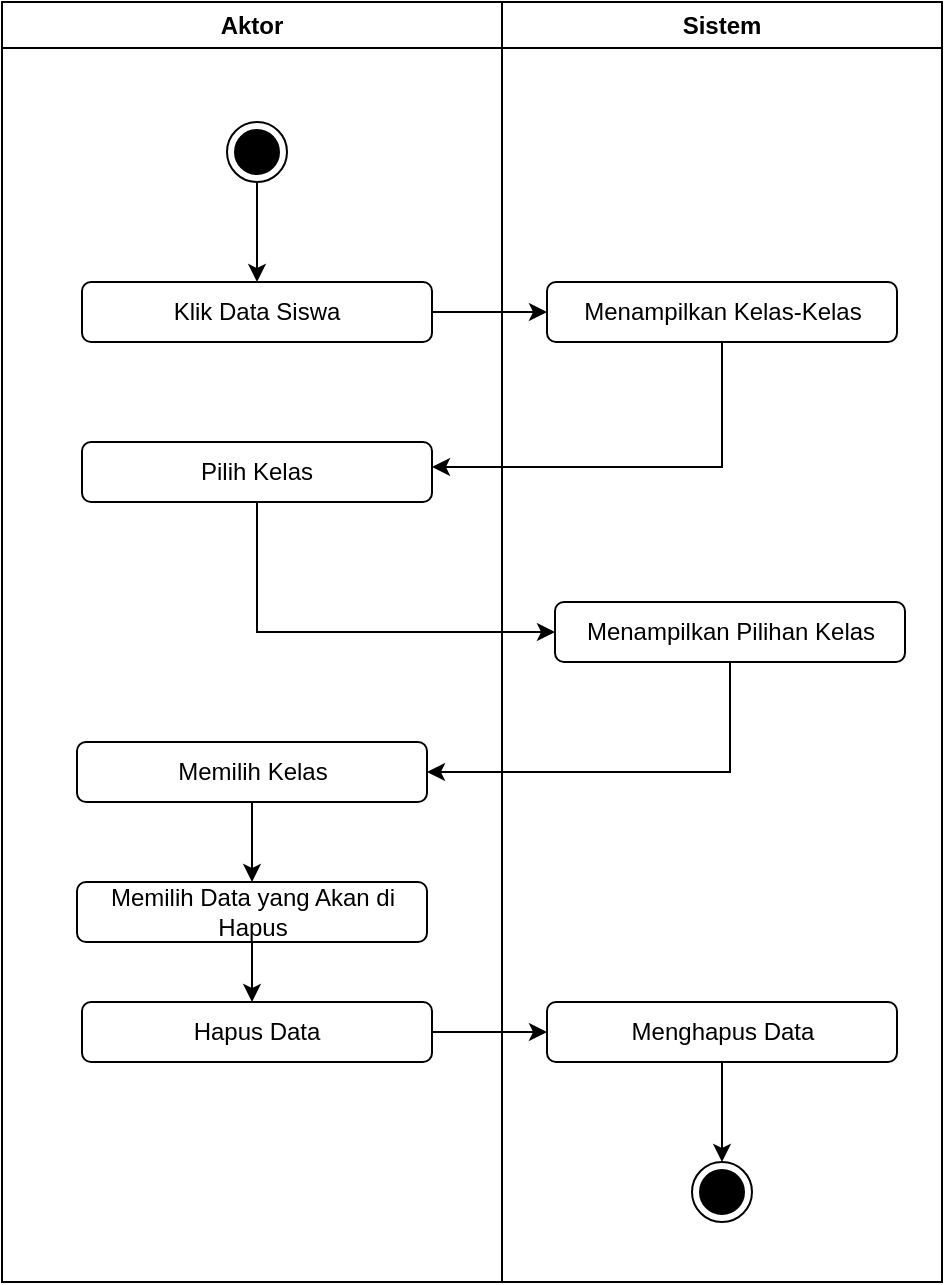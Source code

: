<mxfile version="21.6.5" type="github">
  <diagram id="kgpKYQtTHZ0yAKxKKP6v" name="Page-1">
    <mxGraphModel dx="797" dy="746" grid="1" gridSize="10" guides="1" tooltips="1" connect="1" arrows="1" fold="1" page="1" pageScale="1" pageWidth="850" pageHeight="1100" math="0" shadow="0">
      <root>
        <mxCell id="0" />
        <mxCell id="1" parent="0" />
        <mxCell id="Cqwxr7UDJMzak0nky_fm-32" value="Aktor" style="swimlane;whiteSpace=wrap;html=1;" vertex="1" parent="1">
          <mxGeometry x="180" y="80" width="250" height="640" as="geometry" />
        </mxCell>
        <mxCell id="Cqwxr7UDJMzak0nky_fm-33" style="edgeStyle=orthogonalEdgeStyle;rounded=0;orthogonalLoop=1;jettySize=auto;html=1;entryX=0.5;entryY=0;entryDx=0;entryDy=0;" edge="1" parent="Cqwxr7UDJMzak0nky_fm-32" source="Cqwxr7UDJMzak0nky_fm-34" target="Cqwxr7UDJMzak0nky_fm-35">
          <mxGeometry relative="1" as="geometry" />
        </mxCell>
        <mxCell id="Cqwxr7UDJMzak0nky_fm-34" value="" style="ellipse;html=1;shape=endState;fillColor=#000000;strokeColor=#000000;" vertex="1" parent="Cqwxr7UDJMzak0nky_fm-32">
          <mxGeometry x="112.5" y="60" width="30" height="30" as="geometry" />
        </mxCell>
        <mxCell id="Cqwxr7UDJMzak0nky_fm-35" value="Klik Data Siswa" style="rounded=1;whiteSpace=wrap;html=1;" vertex="1" parent="Cqwxr7UDJMzak0nky_fm-32">
          <mxGeometry x="40" y="140" width="175" height="30" as="geometry" />
        </mxCell>
        <mxCell id="Cqwxr7UDJMzak0nky_fm-36" value="Pilih Kelas" style="rounded=1;whiteSpace=wrap;html=1;" vertex="1" parent="Cqwxr7UDJMzak0nky_fm-32">
          <mxGeometry x="40" y="220" width="175" height="30" as="geometry" />
        </mxCell>
        <mxCell id="Cqwxr7UDJMzak0nky_fm-37" style="edgeStyle=orthogonalEdgeStyle;rounded=0;orthogonalLoop=1;jettySize=auto;html=1;entryX=0.5;entryY=0;entryDx=0;entryDy=0;" edge="1" parent="Cqwxr7UDJMzak0nky_fm-32" source="Cqwxr7UDJMzak0nky_fm-38" target="Cqwxr7UDJMzak0nky_fm-39">
          <mxGeometry relative="1" as="geometry" />
        </mxCell>
        <mxCell id="Cqwxr7UDJMzak0nky_fm-38" value="Memilih Kelas" style="rounded=1;whiteSpace=wrap;html=1;" vertex="1" parent="Cqwxr7UDJMzak0nky_fm-32">
          <mxGeometry x="37.5" y="370" width="175" height="30" as="geometry" />
        </mxCell>
        <mxCell id="Cqwxr7UDJMzak0nky_fm-57" style="edgeStyle=orthogonalEdgeStyle;rounded=0;orthogonalLoop=1;jettySize=auto;html=1;" edge="1" parent="Cqwxr7UDJMzak0nky_fm-32" source="Cqwxr7UDJMzak0nky_fm-39" target="Cqwxr7UDJMzak0nky_fm-43">
          <mxGeometry relative="1" as="geometry">
            <Array as="points">
              <mxPoint x="128" y="500" />
              <mxPoint x="128" y="500" />
            </Array>
          </mxGeometry>
        </mxCell>
        <mxCell id="Cqwxr7UDJMzak0nky_fm-39" value="Memilih Data yang Akan di Hapus" style="rounded=1;whiteSpace=wrap;html=1;" vertex="1" parent="Cqwxr7UDJMzak0nky_fm-32">
          <mxGeometry x="37.5" y="440" width="175" height="30" as="geometry" />
        </mxCell>
        <mxCell id="Cqwxr7UDJMzak0nky_fm-41" style="edgeStyle=orthogonalEdgeStyle;rounded=0;orthogonalLoop=1;jettySize=auto;html=1;entryX=1;entryY=0.75;entryDx=0;entryDy=0;" edge="1" parent="Cqwxr7UDJMzak0nky_fm-32">
          <mxGeometry relative="1" as="geometry">
            <mxPoint x="360" y="160" as="sourcePoint" />
            <mxPoint x="215" y="232.5" as="targetPoint" />
            <Array as="points">
              <mxPoint x="360" y="233" />
            </Array>
          </mxGeometry>
        </mxCell>
        <mxCell id="Cqwxr7UDJMzak0nky_fm-43" value="Hapus Data" style="rounded=1;whiteSpace=wrap;html=1;" vertex="1" parent="Cqwxr7UDJMzak0nky_fm-32">
          <mxGeometry x="40" y="500" width="175" height="30" as="geometry" />
        </mxCell>
        <mxCell id="Cqwxr7UDJMzak0nky_fm-44" value="Sistem" style="swimlane;whiteSpace=wrap;html=1;" vertex="1" parent="1">
          <mxGeometry x="430" y="80" width="220" height="640" as="geometry" />
        </mxCell>
        <mxCell id="Cqwxr7UDJMzak0nky_fm-45" value="Menampilkan Kelas-Kelas" style="rounded=1;whiteSpace=wrap;html=1;" vertex="1" parent="Cqwxr7UDJMzak0nky_fm-44">
          <mxGeometry x="22.5" y="140" width="175" height="30" as="geometry" />
        </mxCell>
        <mxCell id="Cqwxr7UDJMzak0nky_fm-46" value="Menampilkan Pilihan Kelas" style="rounded=1;whiteSpace=wrap;html=1;" vertex="1" parent="Cqwxr7UDJMzak0nky_fm-44">
          <mxGeometry x="26.5" y="300" width="175" height="30" as="geometry" />
        </mxCell>
        <mxCell id="Cqwxr7UDJMzak0nky_fm-48" style="edgeStyle=orthogonalEdgeStyle;rounded=0;orthogonalLoop=1;jettySize=auto;html=1;entryX=0.5;entryY=0;entryDx=0;entryDy=0;" edge="1" parent="Cqwxr7UDJMzak0nky_fm-44" source="Cqwxr7UDJMzak0nky_fm-49" target="Cqwxr7UDJMzak0nky_fm-50">
          <mxGeometry relative="1" as="geometry" />
        </mxCell>
        <mxCell id="Cqwxr7UDJMzak0nky_fm-49" value="Menghapus Data" style="rounded=1;whiteSpace=wrap;html=1;" vertex="1" parent="Cqwxr7UDJMzak0nky_fm-44">
          <mxGeometry x="22.5" y="500" width="175" height="30" as="geometry" />
        </mxCell>
        <mxCell id="Cqwxr7UDJMzak0nky_fm-50" value="" style="ellipse;html=1;shape=endState;fillColor=#000000;strokeColor=#000000;" vertex="1" parent="Cqwxr7UDJMzak0nky_fm-44">
          <mxGeometry x="95" y="580" width="30" height="30" as="geometry" />
        </mxCell>
        <mxCell id="Cqwxr7UDJMzak0nky_fm-51" style="edgeStyle=orthogonalEdgeStyle;rounded=0;orthogonalLoop=1;jettySize=auto;html=1;exitX=1;exitY=0.5;exitDx=0;exitDy=0;entryX=0;entryY=0.5;entryDx=0;entryDy=0;" edge="1" parent="1" source="Cqwxr7UDJMzak0nky_fm-35" target="Cqwxr7UDJMzak0nky_fm-45">
          <mxGeometry relative="1" as="geometry" />
        </mxCell>
        <mxCell id="Cqwxr7UDJMzak0nky_fm-52" style="edgeStyle=orthogonalEdgeStyle;rounded=0;orthogonalLoop=1;jettySize=auto;html=1;" edge="1" parent="1" source="Cqwxr7UDJMzak0nky_fm-36" target="Cqwxr7UDJMzak0nky_fm-46">
          <mxGeometry relative="1" as="geometry">
            <Array as="points">
              <mxPoint x="308" y="395" />
            </Array>
          </mxGeometry>
        </mxCell>
        <mxCell id="Cqwxr7UDJMzak0nky_fm-53" style="edgeStyle=orthogonalEdgeStyle;rounded=0;orthogonalLoop=1;jettySize=auto;html=1;" edge="1" parent="1" source="Cqwxr7UDJMzak0nky_fm-46" target="Cqwxr7UDJMzak0nky_fm-38">
          <mxGeometry relative="1" as="geometry">
            <Array as="points">
              <mxPoint x="544" y="465" />
            </Array>
          </mxGeometry>
        </mxCell>
        <mxCell id="Cqwxr7UDJMzak0nky_fm-58" style="edgeStyle=orthogonalEdgeStyle;rounded=0;orthogonalLoop=1;jettySize=auto;html=1;exitX=1;exitY=0.5;exitDx=0;exitDy=0;entryX=0;entryY=0.5;entryDx=0;entryDy=0;" edge="1" parent="1" source="Cqwxr7UDJMzak0nky_fm-43" target="Cqwxr7UDJMzak0nky_fm-49">
          <mxGeometry relative="1" as="geometry" />
        </mxCell>
      </root>
    </mxGraphModel>
  </diagram>
</mxfile>

